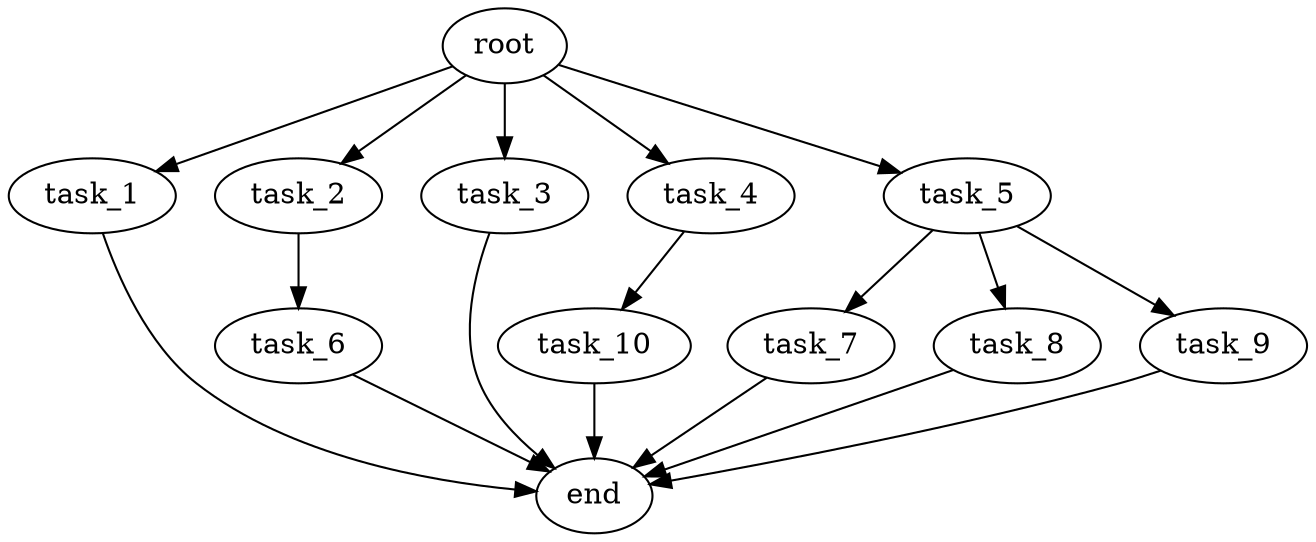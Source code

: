 digraph G {
  root [size="0.000000e+00"];
  task_1 [size="4.542143e+07"];
  task_2 [size="7.713481e+09"];
  task_3 [size="6.374763e+09"];
  task_4 [size="2.626933e+09"];
  task_5 [size="7.414897e+09"];
  task_6 [size="5.521287e+09"];
  task_7 [size="4.282592e+09"];
  task_8 [size="1.066003e+08"];
  task_9 [size="7.616862e+08"];
  task_10 [size="8.832233e+09"];
  end [size="0.000000e+00"];

  root -> task_1 [size="1.000000e-12"];
  root -> task_2 [size="1.000000e-12"];
  root -> task_3 [size="1.000000e-12"];
  root -> task_4 [size="1.000000e-12"];
  root -> task_5 [size="1.000000e-12"];
  task_1 -> end [size="1.000000e-12"];
  task_2 -> task_6 [size="5.521287e+08"];
  task_3 -> end [size="1.000000e-12"];
  task_4 -> task_10 [size="8.832233e+08"];
  task_5 -> task_7 [size="4.282592e+08"];
  task_5 -> task_8 [size="1.066003e+07"];
  task_5 -> task_9 [size="7.616862e+07"];
  task_6 -> end [size="1.000000e-12"];
  task_7 -> end [size="1.000000e-12"];
  task_8 -> end [size="1.000000e-12"];
  task_9 -> end [size="1.000000e-12"];
  task_10 -> end [size="1.000000e-12"];
}

